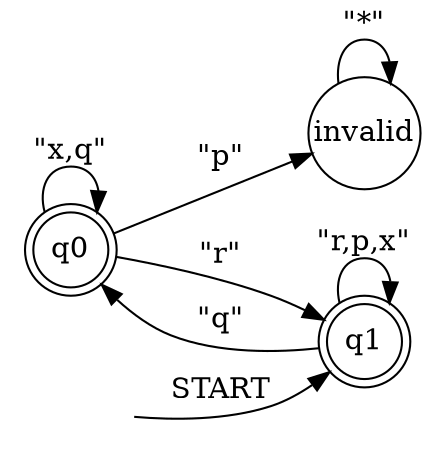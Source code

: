 # ----------------------------------- 
#Title:   G(!q || (!p W r))
#From:  patterns.projects.cs.ksu.edu/documentation/patterns/ltl.shtml 
# alphabet : [x, q, p, r]
# ----------------------------------- 
 
 
digraph G {
  rankdir=LR;
  q0 [shape=doublecircle, margin=0];
  q1 [shape=doublecircle, margin=0];
  start0 [shape=none, style=invis];
  start0 -> q1 [label="START"];
  q1 -> q1  [label="\"r,p,x\""];
  q0 -> q0  [label="\"x,q\""];
  q0 -> q1  [label="\"r\""];
  q1 -> q0  [label="\"q\""];
  invalid -> invalid  [label="\"*\""];
  q0 -> invalid  [label="\"p\""];
  invalid [shape=circle, margin=0];
}
